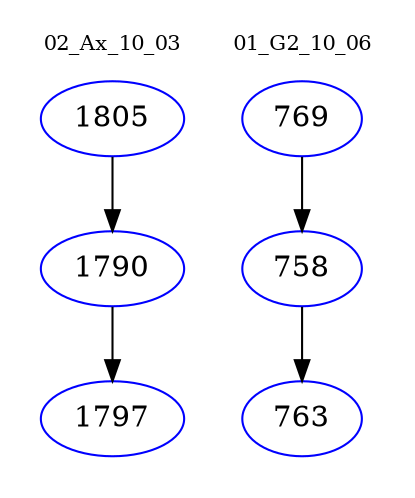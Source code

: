digraph{
subgraph cluster_0 {
color = white
label = "02_Ax_10_03";
fontsize=10;
T0_1805 [label="1805", color="blue"]
T0_1805 -> T0_1790 [color="black"]
T0_1790 [label="1790", color="blue"]
T0_1790 -> T0_1797 [color="black"]
T0_1797 [label="1797", color="blue"]
}
subgraph cluster_1 {
color = white
label = "01_G2_10_06";
fontsize=10;
T1_769 [label="769", color="blue"]
T1_769 -> T1_758 [color="black"]
T1_758 [label="758", color="blue"]
T1_758 -> T1_763 [color="black"]
T1_763 [label="763", color="blue"]
}
}
